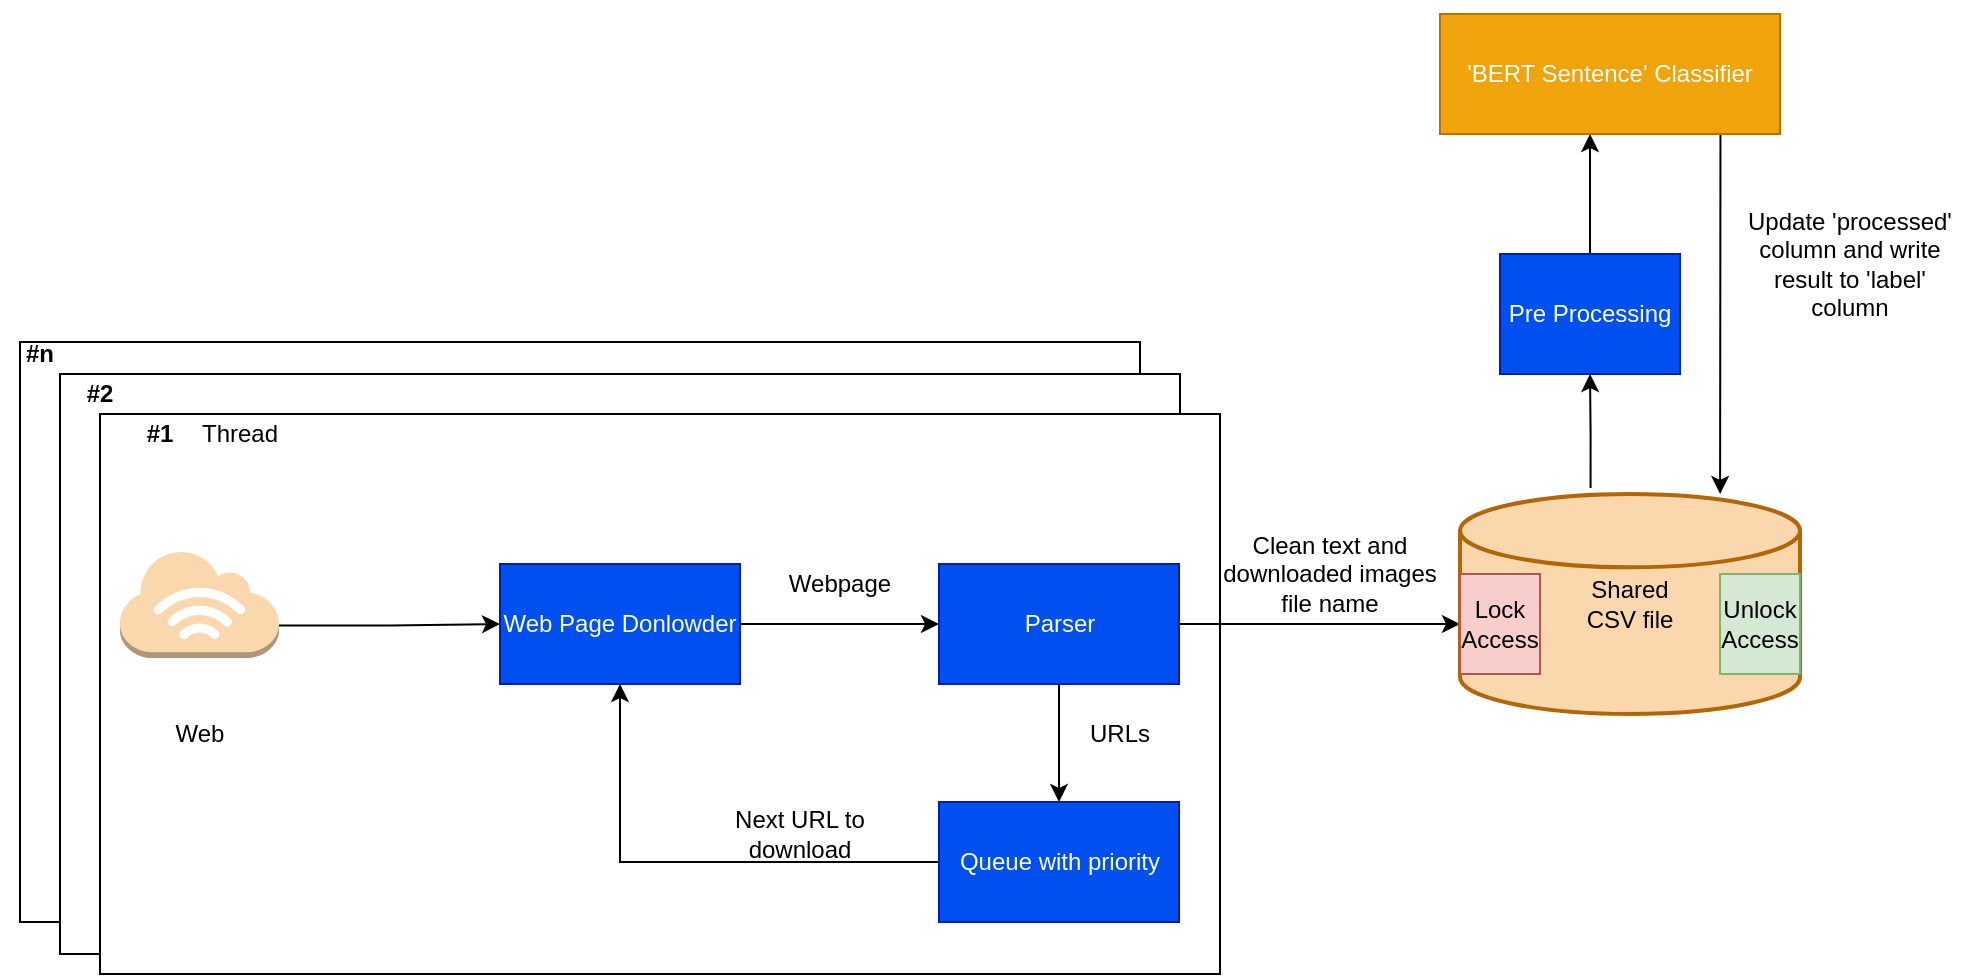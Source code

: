 <mxfile version="14.6.6" type="device"><diagram id="uB8ZzmqZV9XHEnVkE0hR" name="Page-1"><mxGraphModel dx="2130" dy="1746" grid="1" gridSize="10" guides="1" tooltips="1" connect="1" arrows="1" fold="1" page="1" pageScale="1" pageWidth="850" pageHeight="1100" math="0" shadow="0"><root><mxCell id="0"/><mxCell id="1" parent="0"/><mxCell id="RojBDJNw92IgBPb0DsDC-53" value="" style="rounded=0;whiteSpace=wrap;html=1;align=center;" vertex="1" parent="1"><mxGeometry x="-370" y="54" width="560" height="290" as="geometry"/></mxCell><mxCell id="RojBDJNw92IgBPb0DsDC-52" value="" style="rounded=0;whiteSpace=wrap;html=1;align=center;" vertex="1" parent="1"><mxGeometry x="-350" y="70" width="560" height="290" as="geometry"/></mxCell><mxCell id="RojBDJNw92IgBPb0DsDC-49" value="" style="rounded=0;whiteSpace=wrap;html=1;align=center;" vertex="1" parent="1"><mxGeometry x="-330" y="90" width="560" height="280" as="geometry"/></mxCell><mxCell id="OP5HjlokaySA07NaxWV8-12" style="edgeStyle=orthogonalEdgeStyle;rounded=0;orthogonalLoop=1;jettySize=auto;html=1;exitX=1;exitY=0.5;exitDx=0;exitDy=0;entryX=0;entryY=0.5;entryDx=0;entryDy=0;" parent="1" source="OP5HjlokaySA07NaxWV8-1" target="OP5HjlokaySA07NaxWV8-2" edge="1"><mxGeometry relative="1" as="geometry"/></mxCell><mxCell id="RojBDJNw92IgBPb0DsDC-8" value="" style="edgeStyle=orthogonalEdgeStyle;rounded=0;orthogonalLoop=1;jettySize=auto;html=1;" edge="1" parent="1" source="OP5HjlokaySA07NaxWV8-2"><mxGeometry relative="1" as="geometry"><mxPoint x="350" y="195" as="targetPoint"/></mxGeometry></mxCell><mxCell id="RojBDJNw92IgBPb0DsDC-40" value="" style="edgeStyle=orthogonalEdgeStyle;rounded=0;orthogonalLoop=1;jettySize=auto;html=1;" edge="1" parent="1" source="OP5HjlokaySA07NaxWV8-2" target="OP5HjlokaySA07NaxWV8-23"><mxGeometry relative="1" as="geometry"/></mxCell><mxCell id="OP5HjlokaySA07NaxWV8-2" value="&lt;div&gt;Parser&lt;/div&gt;" style="rounded=0;whiteSpace=wrap;html=1;fillColor=#0050ef;strokeColor=#001DBC;fontColor=#ffffff;" parent="1" vertex="1"><mxGeometry x="89.5" y="165" width="120" height="60" as="geometry"/></mxCell><mxCell id="RojBDJNw92IgBPb0DsDC-28" value="" style="edgeStyle=orthogonalEdgeStyle;rounded=0;orthogonalLoop=1;jettySize=auto;html=1;" edge="1" parent="1" source="OP5HjlokaySA07NaxWV8-3" target="RojBDJNw92IgBPb0DsDC-20"><mxGeometry relative="1" as="geometry"><Array as="points"><mxPoint x="400" y="-110"/><mxPoint x="400" y="-110"/></Array></mxGeometry></mxCell><mxCell id="OP5HjlokaySA07NaxWV8-3" value="Pre Processing" style="rounded=0;whiteSpace=wrap;html=1;fillColor=#0050ef;strokeColor=#001DBC;fontColor=#ffffff;" parent="1" vertex="1"><mxGeometry x="370" y="10" width="90" height="60" as="geometry"/></mxCell><mxCell id="OP5HjlokaySA07NaxWV8-16" value="Webpage" style="text;html=1;strokeColor=none;fillColor=none;align=center;verticalAlign=middle;whiteSpace=wrap;rounded=0;" parent="1" vertex="1"><mxGeometry x="20" y="165" width="40" height="20" as="geometry"/></mxCell><mxCell id="RojBDJNw92IgBPb0DsDC-45" style="edgeStyle=orthogonalEdgeStyle;rounded=0;orthogonalLoop=1;jettySize=auto;html=1;exitX=1;exitY=0.7;exitDx=0;exitDy=0;exitPerimeter=0;entryX=0;entryY=0.5;entryDx=0;entryDy=0;" edge="1" parent="1" source="OP5HjlokaySA07NaxWV8-20" target="OP5HjlokaySA07NaxWV8-1"><mxGeometry relative="1" as="geometry"/></mxCell><mxCell id="OP5HjlokaySA07NaxWV8-20" value="" style="outlineConnect=0;dashed=0;verticalLabelPosition=bottom;verticalAlign=top;align=center;html=1;shape=mxgraph.aws3.internet_3;fillColor=#fad7ac;strokeColor=#b46504;" parent="1" vertex="1"><mxGeometry x="-320" y="158" width="79.5" height="54" as="geometry"/></mxCell><mxCell id="RojBDJNw92IgBPb0DsDC-47" style="edgeStyle=orthogonalEdgeStyle;rounded=0;orthogonalLoop=1;jettySize=auto;html=1;entryX=0.5;entryY=1;entryDx=0;entryDy=0;" edge="1" parent="1" source="OP5HjlokaySA07NaxWV8-23" target="OP5HjlokaySA07NaxWV8-1"><mxGeometry relative="1" as="geometry"><mxPoint x="-80.0" y="240" as="targetPoint"/></mxGeometry></mxCell><mxCell id="OP5HjlokaySA07NaxWV8-23" value="Queue with priority" style="rounded=0;whiteSpace=wrap;html=1;fillColor=#0050ef;strokeColor=#001DBC;fontColor=#ffffff;" parent="1" vertex="1"><mxGeometry x="89.5" y="284" width="120" height="60" as="geometry"/></mxCell><mxCell id="OP5HjlokaySA07NaxWV8-25" value="&lt;div&gt;URLs&lt;/div&gt;" style="text;html=1;strokeColor=none;fillColor=none;align=center;verticalAlign=middle;whiteSpace=wrap;rounded=0;" parent="1" vertex="1"><mxGeometry x="160" y="240" width="40" height="20" as="geometry"/></mxCell><mxCell id="OP5HjlokaySA07NaxWV8-34" value="Web" style="text;html=1;strokeColor=none;fillColor=none;align=center;verticalAlign=middle;whiteSpace=wrap;rounded=0;" parent="1" vertex="1"><mxGeometry x="-300.25" y="225" width="40" height="50" as="geometry"/></mxCell><mxCell id="OP5HjlokaySA07NaxWV8-1" value="Web Page Donlowder " style="rounded=0;whiteSpace=wrap;html=1;fillColor=#0050ef;strokeColor=#001DBC;fontColor=#ffffff;" parent="1" vertex="1"><mxGeometry x="-130" y="165" width="120" height="60" as="geometry"/></mxCell><mxCell id="RojBDJNw92IgBPb0DsDC-4" value="&lt;div&gt;Shared &lt;br&gt;&lt;/div&gt;&lt;div&gt;CSV file&lt;/div&gt;" style="strokeWidth=2;html=1;shape=mxgraph.flowchart.database;whiteSpace=wrap;fillColor=#fad7ac;strokeColor=#b46504;" vertex="1" parent="1"><mxGeometry x="350" y="130" width="170" height="110" as="geometry"/></mxCell><mxCell id="RojBDJNw92IgBPb0DsDC-12" value="Clean text and downloaded images file name" style="text;html=1;strokeColor=none;fillColor=none;align=center;verticalAlign=middle;whiteSpace=wrap;rounded=0;" vertex="1" parent="1"><mxGeometry x="230" y="165" width="110" height="10" as="geometry"/></mxCell><mxCell id="RojBDJNw92IgBPb0DsDC-26" value="" style="edgeStyle=orthogonalEdgeStyle;rounded=0;orthogonalLoop=1;jettySize=auto;html=1;exitX=0.384;exitY=-0.027;exitDx=0;exitDy=0;exitPerimeter=0;" edge="1" parent="1" source="RojBDJNw92IgBPb0DsDC-4" target="OP5HjlokaySA07NaxWV8-3"><mxGeometry relative="1" as="geometry"><mxPoint x="415" y="30" as="sourcePoint"/></mxGeometry></mxCell><mxCell id="RojBDJNw92IgBPb0DsDC-29" style="edgeStyle=orthogonalEdgeStyle;rounded=0;orthogonalLoop=1;jettySize=auto;html=1;exitX=0.825;exitY=1.011;exitDx=0;exitDy=0;entryX=0.765;entryY=0;entryDx=0;entryDy=0;entryPerimeter=0;exitPerimeter=0;" edge="1" parent="1" source="RojBDJNw92IgBPb0DsDC-20" target="RojBDJNw92IgBPb0DsDC-4"><mxGeometry relative="1" as="geometry"><Array as="points"><mxPoint x="480" y="-109"/></Array></mxGeometry></mxCell><mxCell id="RojBDJNw92IgBPb0DsDC-20" value="'BERT Sentence' Classifier" style="rounded=0;whiteSpace=wrap;html=1;fillColor=#f0a30a;strokeColor=#BD7000;fontColor=#ffffff;" vertex="1" parent="1"><mxGeometry x="340" y="-110" width="170" height="60" as="geometry"/></mxCell><mxCell id="RojBDJNw92IgBPb0DsDC-32" value="Update 'processed' column and write result to 'label' column " style="text;html=1;strokeColor=none;fillColor=none;align=center;verticalAlign=middle;whiteSpace=wrap;rounded=0;" vertex="1" parent="1"><mxGeometry x="490" y="-10" width="110" height="50" as="geometry"/></mxCell><mxCell id="RojBDJNw92IgBPb0DsDC-33" value="Lock Access" style="rounded=0;whiteSpace=wrap;html=1;fillColor=#f8cecc;strokeColor=#b85450;" vertex="1" parent="1"><mxGeometry x="350" y="170" width="40" height="50" as="geometry"/></mxCell><mxCell id="RojBDJNw92IgBPb0DsDC-34" value="Unlock Access" style="rounded=0;whiteSpace=wrap;html=1;fillColor=#d5e8d4;strokeColor=#82b366;" vertex="1" parent="1"><mxGeometry x="480" y="170" width="40" height="50" as="geometry"/></mxCell><mxCell id="RojBDJNw92IgBPb0DsDC-48" value="Next URL to download" style="text;html=1;strokeColor=none;fillColor=none;align=center;verticalAlign=middle;whiteSpace=wrap;rounded=0;" vertex="1" parent="1"><mxGeometry x="-20" y="290" width="80" height="20" as="geometry"/></mxCell><mxCell id="RojBDJNw92IgBPb0DsDC-57" value="Thread" style="text;html=1;strokeColor=none;fillColor=none;align=center;verticalAlign=middle;whiteSpace=wrap;rounded=0;" vertex="1" parent="1"><mxGeometry x="-280.5" y="90" width="40" height="20" as="geometry"/></mxCell><mxCell id="RojBDJNw92IgBPb0DsDC-58" value="#1" style="text;html=1;strokeColor=none;fillColor=none;align=center;verticalAlign=middle;whiteSpace=wrap;rounded=0;fontStyle=1" vertex="1" parent="1"><mxGeometry x="-320" y="90" width="40" height="20" as="geometry"/></mxCell><mxCell id="RojBDJNw92IgBPb0DsDC-59" value="#2" style="text;html=1;strokeColor=none;fillColor=none;align=center;verticalAlign=middle;whiteSpace=wrap;rounded=0;fontStyle=1" vertex="1" parent="1"><mxGeometry x="-350" y="70" width="40" height="20" as="geometry"/></mxCell><mxCell id="RojBDJNw92IgBPb0DsDC-60" value="#n" style="text;html=1;strokeColor=none;fillColor=none;align=center;verticalAlign=middle;whiteSpace=wrap;rounded=0;fontStyle=1" vertex="1" parent="1"><mxGeometry x="-380" y="50" width="40" height="20" as="geometry"/></mxCell></root></mxGraphModel></diagram></mxfile>
